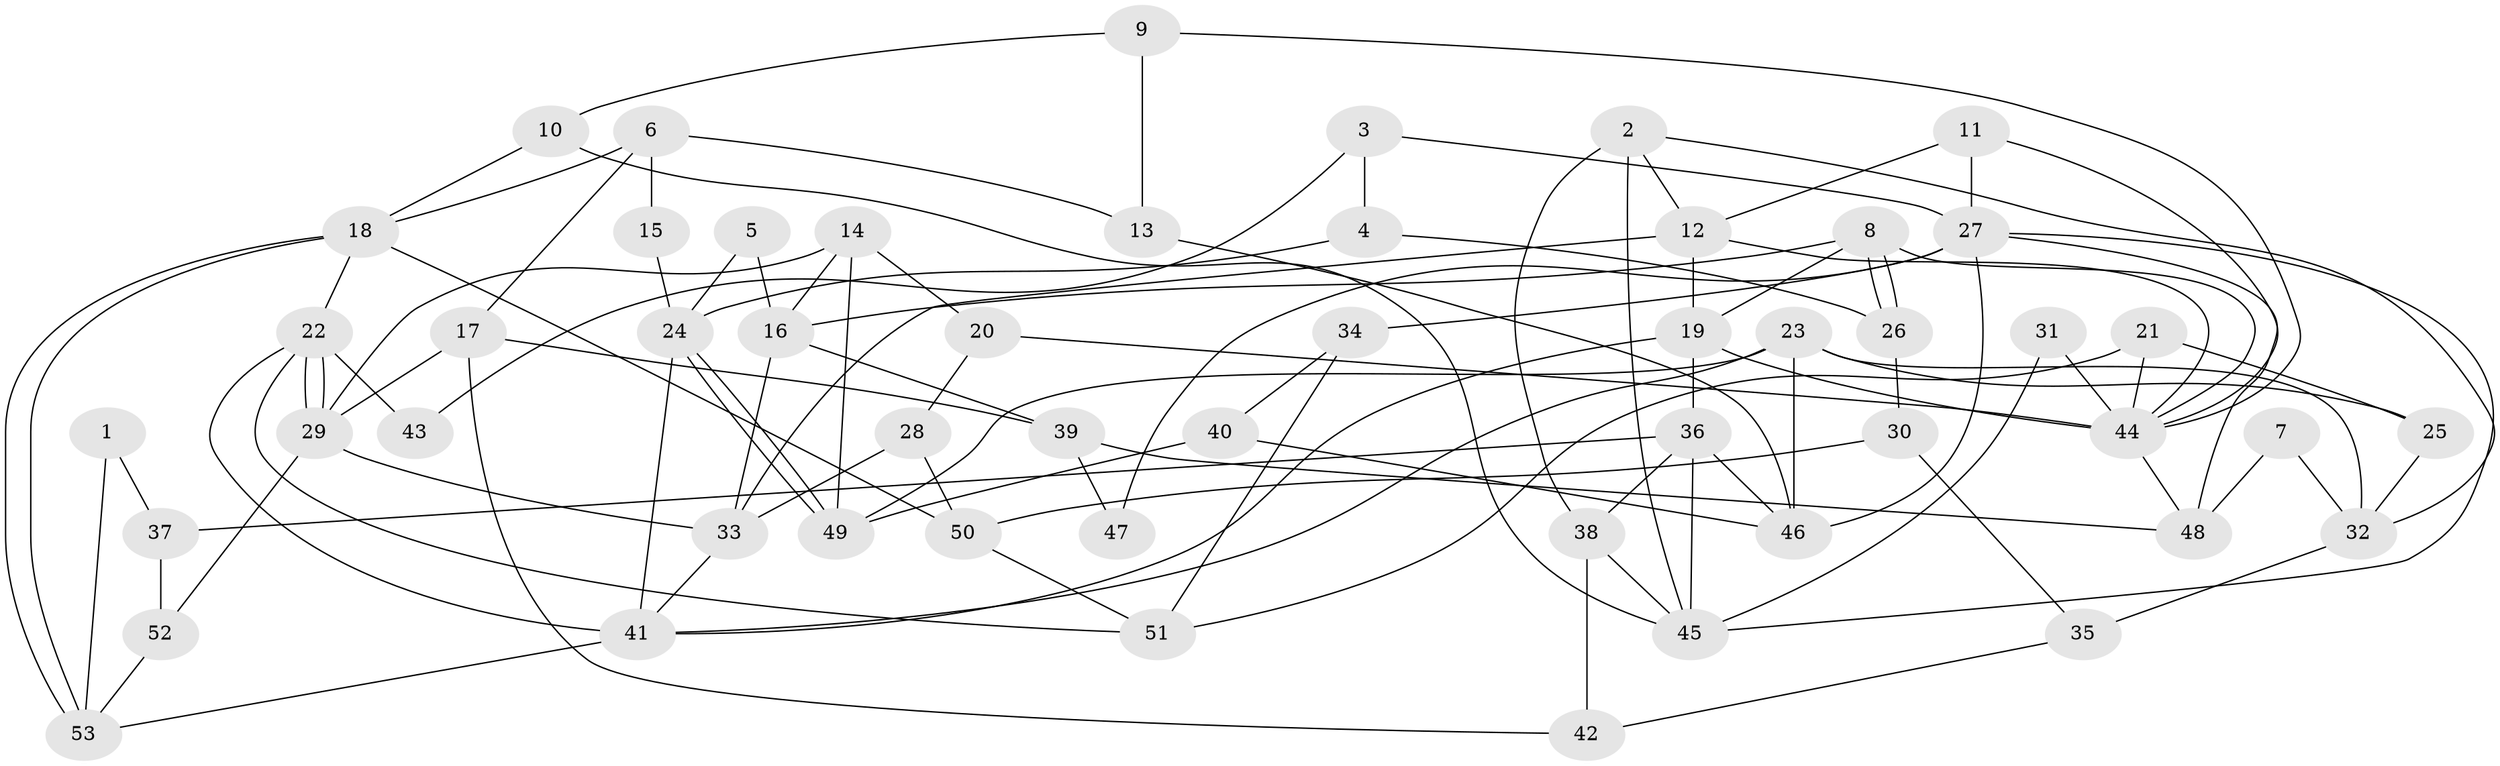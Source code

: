 // coarse degree distribution, {3: 0.2727272727272727, 5: 0.13636363636363635, 4: 0.13636363636363635, 10: 0.045454545454545456, 8: 0.13636363636363635, 9: 0.045454545454545456, 6: 0.09090909090909091, 2: 0.13636363636363635}
// Generated by graph-tools (version 1.1) at 2025/50/03/04/25 22:50:58]
// undirected, 53 vertices, 106 edges
graph export_dot {
  node [color=gray90,style=filled];
  1;
  2;
  3;
  4;
  5;
  6;
  7;
  8;
  9;
  10;
  11;
  12;
  13;
  14;
  15;
  16;
  17;
  18;
  19;
  20;
  21;
  22;
  23;
  24;
  25;
  26;
  27;
  28;
  29;
  30;
  31;
  32;
  33;
  34;
  35;
  36;
  37;
  38;
  39;
  40;
  41;
  42;
  43;
  44;
  45;
  46;
  47;
  48;
  49;
  50;
  51;
  52;
  53;
  1 -- 53;
  1 -- 37;
  2 -- 38;
  2 -- 45;
  2 -- 12;
  2 -- 32;
  3 -- 4;
  3 -- 27;
  3 -- 43;
  4 -- 26;
  4 -- 24;
  5 -- 16;
  5 -- 24;
  6 -- 18;
  6 -- 17;
  6 -- 13;
  6 -- 15;
  7 -- 48;
  7 -- 32;
  8 -- 44;
  8 -- 26;
  8 -- 26;
  8 -- 16;
  8 -- 19;
  9 -- 10;
  9 -- 44;
  9 -- 13;
  10 -- 45;
  10 -- 18;
  11 -- 44;
  11 -- 12;
  11 -- 27;
  12 -- 19;
  12 -- 33;
  12 -- 44;
  13 -- 46;
  14 -- 29;
  14 -- 49;
  14 -- 16;
  14 -- 20;
  15 -- 24;
  16 -- 33;
  16 -- 39;
  17 -- 39;
  17 -- 29;
  17 -- 42;
  18 -- 22;
  18 -- 53;
  18 -- 53;
  18 -- 50;
  19 -- 41;
  19 -- 36;
  19 -- 44;
  20 -- 44;
  20 -- 28;
  21 -- 25;
  21 -- 44;
  21 -- 51;
  22 -- 29;
  22 -- 29;
  22 -- 51;
  22 -- 41;
  22 -- 43;
  23 -- 46;
  23 -- 41;
  23 -- 25;
  23 -- 32;
  23 -- 49;
  24 -- 41;
  24 -- 49;
  24 -- 49;
  25 -- 32;
  26 -- 30;
  27 -- 34;
  27 -- 45;
  27 -- 46;
  27 -- 47;
  27 -- 48;
  28 -- 33;
  28 -- 50;
  29 -- 33;
  29 -- 52;
  30 -- 50;
  30 -- 35;
  31 -- 44;
  31 -- 45;
  32 -- 35;
  33 -- 41;
  34 -- 51;
  34 -- 40;
  35 -- 42;
  36 -- 46;
  36 -- 37;
  36 -- 38;
  36 -- 45;
  37 -- 52;
  38 -- 45;
  38 -- 42;
  39 -- 48;
  39 -- 47;
  40 -- 46;
  40 -- 49;
  41 -- 53;
  44 -- 48;
  50 -- 51;
  52 -- 53;
}
